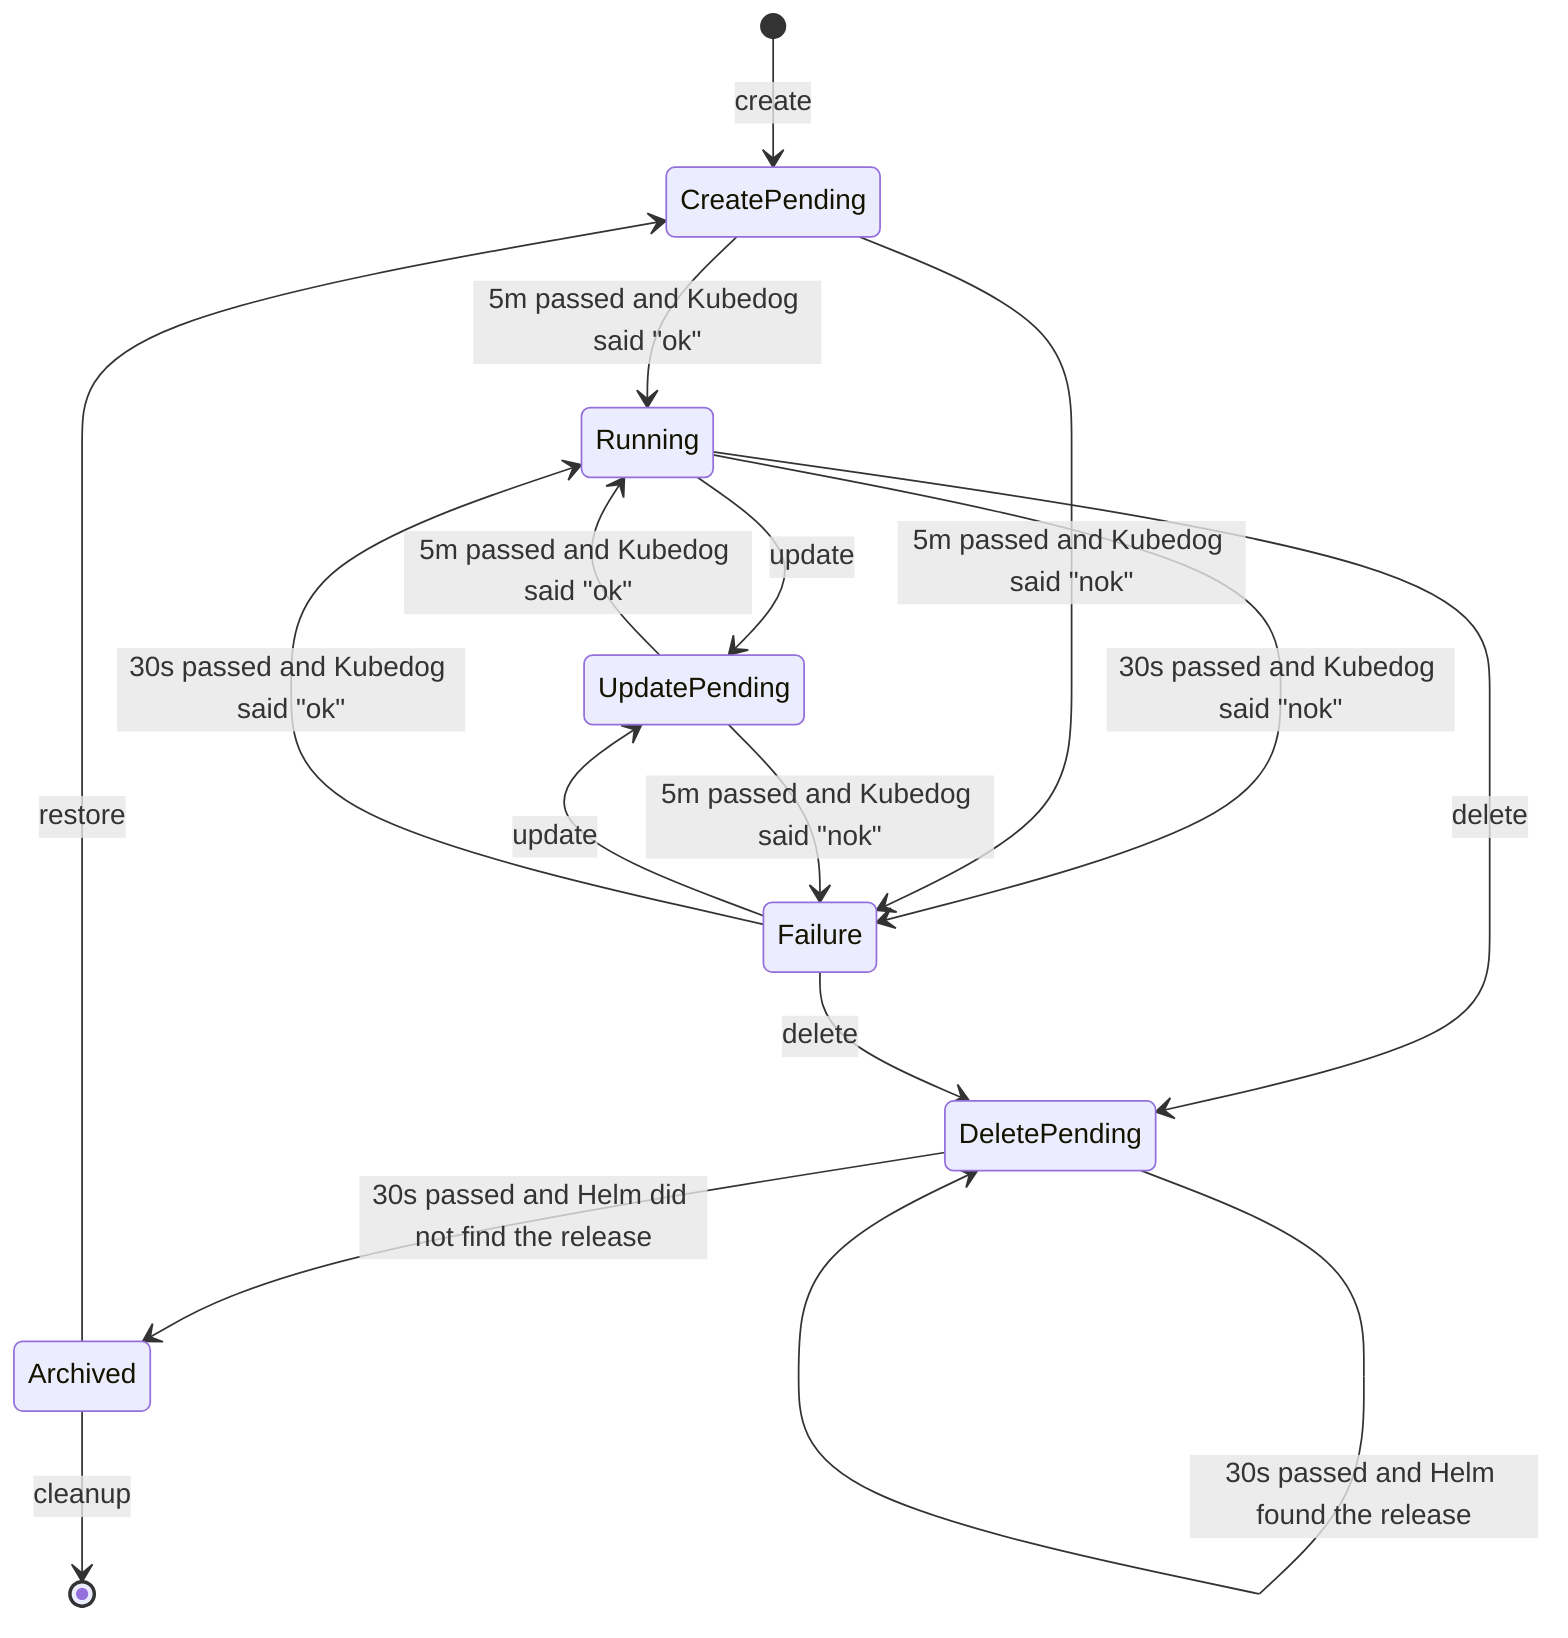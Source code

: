 stateDiagram-v2
    [*] --> CreatePending: create
    Running --> UpdatePending: update
    Failure --> UpdatePending: update
    Running --> DeletePending: delete
    Failure --> DeletePending: delete
    Archived --> CreatePending: restore
    Archived --> [*]: cleanup
    Running --> Failure: 30s passed and Kubedog said "nok"
    Failure --> Running: 30s passed and Kubedog said "ok"
    CreatePending --> Running: 5m passed and Kubedog said "ok"
    CreatePending --> Failure: 5m passed and Kubedog said "nok"
    UpdatePending --> Running: 5m passed and Kubedog said "ok"
    UpdatePending --> Failure: 5m passed and Kubedog said "nok"
    DeletePending --> Archived: 30s passed and Helm did not find the release
    DeletePending --> DeletePending: 30s passed and Helm found the release